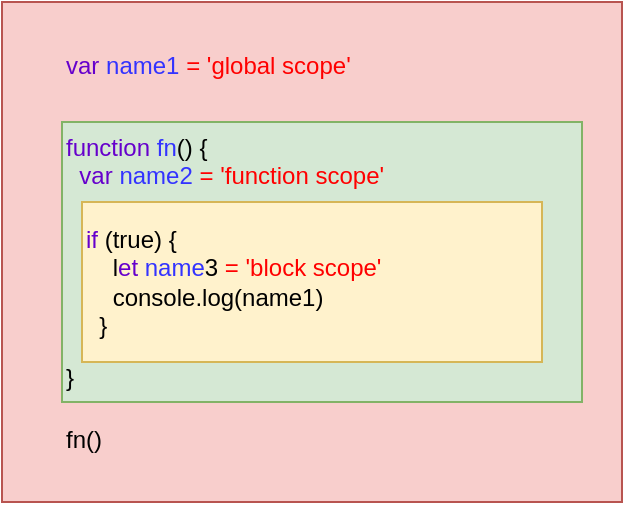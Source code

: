 <mxfile version="20.5.1" type="github">
  <diagram id="bgvt5PuYggvypvkScg1X" name="第 1 页">
    <mxGraphModel dx="1426" dy="794" grid="1" gridSize="10" guides="1" tooltips="1" connect="1" arrows="1" fold="1" page="1" pageScale="1" pageWidth="3300" pageHeight="4681" math="0" shadow="0">
      <root>
        <mxCell id="0" />
        <mxCell id="1" parent="0" />
        <mxCell id="muk2QRLbzU_1VY-n0LTS-1" value="" style="rounded=0;whiteSpace=wrap;html=1;fillColor=#f8cecc;strokeColor=#b85450;" vertex="1" parent="1">
          <mxGeometry x="690" y="210" width="310" height="250" as="geometry" />
        </mxCell>
        <mxCell id="muk2QRLbzU_1VY-n0LTS-2" value="&lt;font color=&quot;#6600cc&quot;&gt;var&lt;/font&gt; &lt;font color=&quot;#3333ff&quot;&gt;name1&lt;/font&gt; &lt;font color=&quot;#ff0000&quot;&gt;= &#39;global scope&#39;&lt;/font&gt;&lt;br&gt;&lt;br&gt;&lt;br&gt;&lt;br&gt;&lt;br&gt;&lt;br&gt;&lt;br&gt;&lt;br&gt;&lt;br&gt;&lt;br&gt;&lt;br&gt;&lt;br&gt;&lt;br&gt;fn()" style="text;html=1;align=left;verticalAlign=middle;resizable=0;points=[];autosize=1;" vertex="1" parent="1">
          <mxGeometry x="720" y="230" width="170" height="210" as="geometry" />
        </mxCell>
        <mxCell id="muk2QRLbzU_1VY-n0LTS-6" value="" style="rounded=0;whiteSpace=wrap;html=1;fillColor=#d5e8d4;strokeColor=#82b366;" vertex="1" parent="1">
          <mxGeometry x="720" y="270" width="260" height="140" as="geometry" />
        </mxCell>
        <mxCell id="muk2QRLbzU_1VY-n0LTS-3" value="&lt;div&gt;&lt;font color=&quot;#6600cc&quot;&gt;function&lt;/font&gt; &lt;font color=&quot;#3333ff&quot;&gt;fn&lt;/font&gt;() {&lt;/div&gt;&lt;div&gt;&amp;nbsp; &lt;font color=&quot;#6600cc&quot;&gt;var &lt;/font&gt;&lt;font color=&quot;#3333ff&quot;&gt;name2&lt;/font&gt; &lt;font color=&quot;#ff0000&quot;&gt;= &#39;function scope&#39;&lt;/font&gt;&lt;/div&gt;&lt;div&gt;&amp;nbsp;&amp;nbsp;&lt;/div&gt;&lt;div&gt;&lt;br&gt;&lt;/div&gt;&lt;div&gt;&lt;br&gt;&lt;/div&gt;&lt;div&gt;&lt;br&gt;&lt;/div&gt;&lt;div&gt;&lt;br&gt;&lt;/div&gt;&lt;div&gt;&lt;br&gt;&lt;/div&gt;&lt;div&gt;}&lt;/div&gt;" style="text;html=1;align=left;verticalAlign=middle;resizable=0;points=[];autosize=1;" vertex="1" parent="1">
          <mxGeometry x="720" y="270" width="180" height="140" as="geometry" />
        </mxCell>
        <mxCell id="muk2QRLbzU_1VY-n0LTS-7" value="" style="rounded=0;whiteSpace=wrap;html=1;fillColor=#fff2cc;strokeColor=#d6b656;" vertex="1" parent="1">
          <mxGeometry x="730" y="310" width="230" height="80" as="geometry" />
        </mxCell>
        <mxCell id="muk2QRLbzU_1VY-n0LTS-4" value="&lt;div style=&quot;&quot;&gt;&lt;font color=&quot;#6600cc&quot;&gt;if &lt;/font&gt;(true) {&lt;/div&gt;&lt;div style=&quot;&quot;&gt;&amp;nbsp; &amp;nbsp; l&lt;font color=&quot;#6600cc&quot;&gt;et&lt;/font&gt; &lt;font color=&quot;#3333ff&quot;&gt;name&lt;/font&gt;3 &lt;font color=&quot;#ff0000&quot;&gt;= &#39;block scope&#39;&lt;/font&gt;&lt;/div&gt;&lt;div style=&quot;&quot;&gt;&amp;nbsp; &amp;nbsp; console.log(name1)&lt;/div&gt;&lt;div style=&quot;&quot;&gt;&amp;nbsp; }&lt;/div&gt;" style="text;html=1;align=left;verticalAlign=middle;resizable=0;points=[];autosize=1;strokeColor=none;fillColor=none;" vertex="1" parent="1">
          <mxGeometry x="730" y="315" width="170" height="70" as="geometry" />
        </mxCell>
      </root>
    </mxGraphModel>
  </diagram>
</mxfile>

